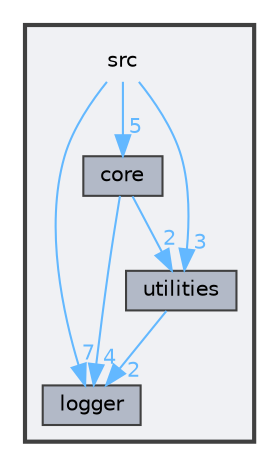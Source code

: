 digraph "src"
{
 // LATEX_PDF_SIZE
  bgcolor="transparent";
  edge [fontname=Helvetica,fontsize=10,labelfontname=Helvetica,labelfontsize=10];
  node [fontname=Helvetica,fontsize=10,shape=box,height=0.2,width=0.4];
  compound=true
  subgraph clusterdir_68267d1309a1af8e8297ef4c3efbcdba {
    graph [ bgcolor="#f0f1f4", pencolor="grey25", label="", fontname=Helvetica,fontsize=10 style="filled,bold", URL="dir_68267d1309a1af8e8297ef4c3efbcdba.html",tooltip=""]
    dir_68267d1309a1af8e8297ef4c3efbcdba [shape=plaintext, label="src"];
  dir_aebb8dcc11953d78e620bbef0b9e2183 [label="core", fillcolor="#b2b9c7", color="grey25", style="filled", URL="dir_aebb8dcc11953d78e620bbef0b9e2183.html",tooltip=""];
  dir_ffde1fbcaa8d6b0d34e29c3bddf7a801 [label="logger", fillcolor="#b2b9c7", color="grey25", style="filled", URL="dir_ffde1fbcaa8d6b0d34e29c3bddf7a801.html",tooltip=""];
  dir_7b5d38f1875f1b693f62ca6a108a1129 [label="utilities", fillcolor="#b2b9c7", color="grey25", style="filled", URL="dir_7b5d38f1875f1b693f62ca6a108a1129.html",tooltip=""];
  }
  dir_68267d1309a1af8e8297ef4c3efbcdba->dir_7b5d38f1875f1b693f62ca6a108a1129 [headlabel="3", labeldistance=1.5 headhref="dir_000002_000003.html" href="dir_000002_000003.html" color="steelblue1" fontcolor="steelblue1"];
  dir_68267d1309a1af8e8297ef4c3efbcdba->dir_aebb8dcc11953d78e620bbef0b9e2183 [headlabel="5", labeldistance=1.5 headhref="dir_000002_000000.html" href="dir_000002_000000.html" color="steelblue1" fontcolor="steelblue1"];
  dir_68267d1309a1af8e8297ef4c3efbcdba->dir_ffde1fbcaa8d6b0d34e29c3bddf7a801 [headlabel="7", labeldistance=1.5 headhref="dir_000002_000001.html" href="dir_000002_000001.html" color="steelblue1" fontcolor="steelblue1"];
  dir_aebb8dcc11953d78e620bbef0b9e2183->dir_7b5d38f1875f1b693f62ca6a108a1129 [headlabel="2", labeldistance=1.5 headhref="dir_000000_000003.html" href="dir_000000_000003.html" color="steelblue1" fontcolor="steelblue1"];
  dir_aebb8dcc11953d78e620bbef0b9e2183->dir_ffde1fbcaa8d6b0d34e29c3bddf7a801 [headlabel="4", labeldistance=1.5 headhref="dir_000000_000001.html" href="dir_000000_000001.html" color="steelblue1" fontcolor="steelblue1"];
  dir_7b5d38f1875f1b693f62ca6a108a1129->dir_ffde1fbcaa8d6b0d34e29c3bddf7a801 [headlabel="2", labeldistance=1.5 headhref="dir_000003_000001.html" href="dir_000003_000001.html" color="steelblue1" fontcolor="steelblue1"];
}
